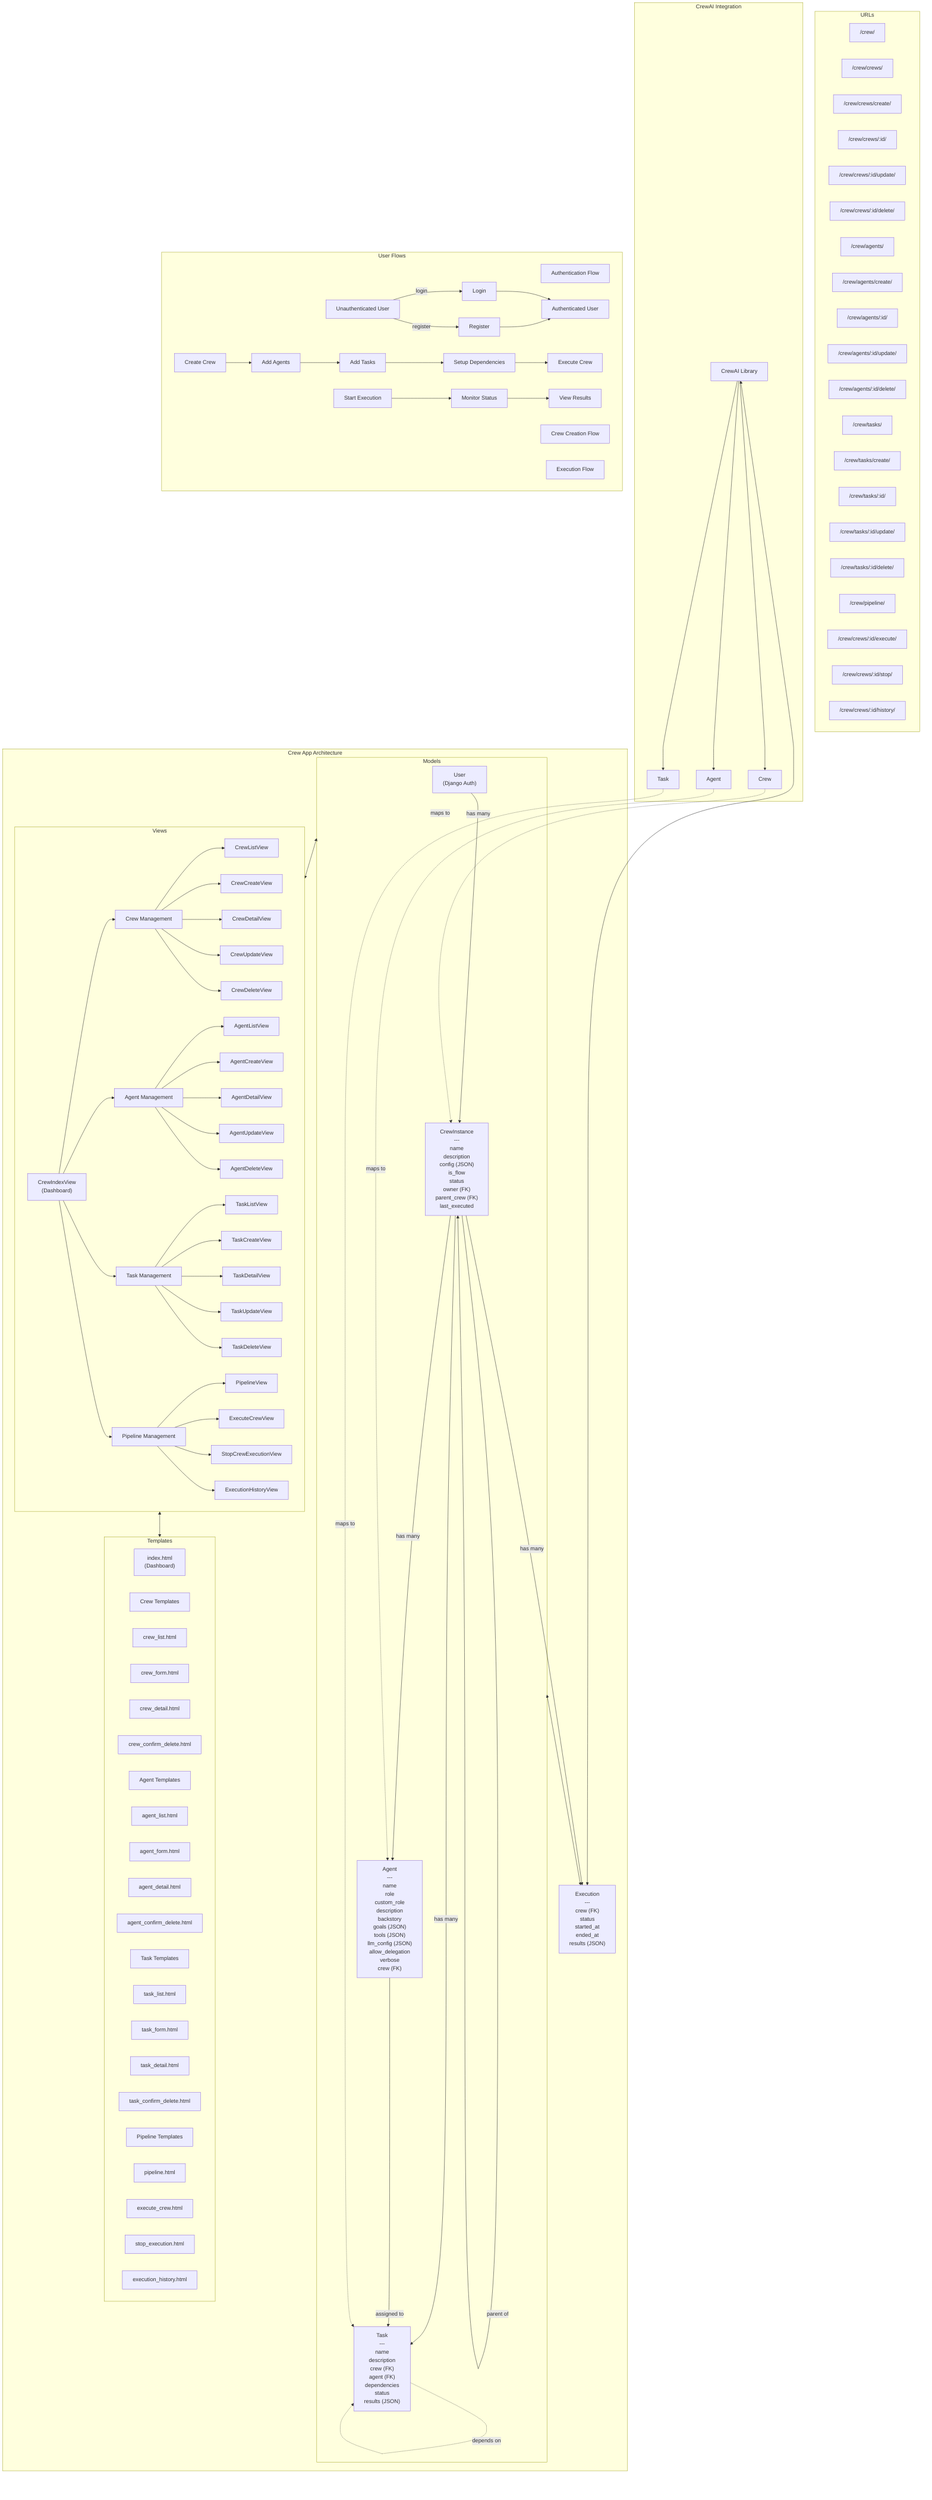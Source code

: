 %% Crew App Architecture Diagram

graph TB
    %% Main app components
    subgraph "Crew App Architecture"
        Models["Models"]
        Views["Views"]
        Templates["Templates"]
        Execution["Execution Engine"]
    end
    
    %% Model relationships
    subgraph "Models"
        User["User\n(Django Auth)"]
        CrewInstance["CrewInstance\n---\nname\ndescription\nconfig (JSON)\nis_flow\nstatus\nowner (FK)\nparent_crew (FK)\nlast_executed"]
        Agent["Agent\n---\nname\nrole\ncustom_role\ndescription\nbackstory\ngoals (JSON)\ntools (JSON)\nllm_config (JSON)\nallow_delegation\nverbose\ncrew (FK)"]
        Task["Task\n---\nname\ndescription\ncrew (FK)\nagent (FK)\ndependencies\nstatus\nresults (JSON)"]
        Execution["Execution\n---\ncrew (FK)\nstatus\nstarted_at\nended_at\nresults (JSON)"]
        
        %% Relationships
        User -->|has many| CrewInstance
        CrewInstance -->|parent of| CrewInstance
        CrewInstance -->|has many| Agent
        CrewInstance -->|has many| Task
        Agent -->|assigned to| Task
        CrewInstance -->|has many| Execution
        Task -.->|depends on| Task
    end
    
    %% Views structure
    subgraph "Views"
        %% Core Views
        IndexView["CrewIndexView\n(Dashboard)"]
        
        %% Crew Views
        CrewViews["Crew Management"]
        CrewListView["CrewListView"]
        CrewCreateView["CrewCreateView"]
        CrewDetailView["CrewDetailView"]
        CrewUpdateView["CrewUpdateView"]
        CrewDeleteView["CrewDeleteView"]
        
        %% Agent Views
        AgentViews["Agent Management"]
        AgentListView["AgentListView"]
        AgentCreateView["AgentCreateView"]
        AgentDetailView["AgentDetailView"]
        AgentUpdateView["AgentUpdateView"]
        AgentDeleteView["AgentDeleteView"]
        
        %% Task Views
        TaskViews["Task Management"]
        TaskListView["TaskListView"]
        TaskCreateView["TaskCreateView"]
        TaskDetailView["TaskDetailView"]
        TaskUpdateView["TaskUpdateView"]
        TaskDeleteView["TaskDeleteView"]
        
        %% Pipeline Views
        PipelineViews["Pipeline Management"]
        PipelineView["PipelineView"]
        ExecuteCrewView["ExecuteCrewView"]
        StopCrewExecutionView["StopCrewExecutionView"]
        ExecutionHistoryView["ExecutionHistoryView"]
        
        %% View Relationships
        IndexView --> CrewViews
        IndexView --> AgentViews
        IndexView --> TaskViews
        IndexView --> PipelineViews
        
        CrewViews --> CrewListView
        CrewViews --> CrewCreateView
        CrewViews --> CrewDetailView
        CrewViews --> CrewUpdateView
        CrewViews --> CrewDeleteView
        
        AgentViews --> AgentListView
        AgentViews --> AgentCreateView
        AgentViews --> AgentDetailView
        AgentViews --> AgentUpdateView
        AgentViews --> AgentDeleteView
        
        TaskViews --> TaskListView
        TaskViews --> TaskCreateView
        TaskViews --> TaskDetailView
        TaskViews --> TaskUpdateView
        TaskViews --> TaskDeleteView
        
        PipelineViews --> PipelineView
        PipelineViews --> ExecuteCrewView
        PipelineViews --> StopCrewExecutionView
        PipelineViews --> ExecutionHistoryView
    end
    
    %% Templates structure
    subgraph "Templates"
        %% Core Templates
        IndexTemplate["index.html\n(Dashboard)"]
        
        %% Crew Templates
        CrewTemplates["Crew Templates"]
        CrewListTemplate["crew_list.html"]
        CrewFormTemplate["crew_form.html"]
        CrewDetailTemplate["crew_detail.html"]
        CrewDeleteTemplate["crew_confirm_delete.html"]
        
        %% Agent Templates
        AgentTemplates["Agent Templates"]
        AgentListTemplate["agent_list.html"]
        AgentFormTemplate["agent_form.html"]
        AgentDetailTemplate["agent_detail.html"]
        AgentDeleteTemplate["agent_confirm_delete.html"]
        
        %% Task Templates
        TaskTemplates["Task Templates"]
        TaskListTemplate["task_list.html"]
        TaskFormTemplate["task_form.html"]
        TaskDetailTemplate["task_detail.html"]
        TaskDeleteTemplate["task_confirm_delete.html"]
        
        %% Pipeline Templates
        PipelineTemplates["Pipeline Templates"]
        PipelineTemplate["pipeline.html"]
        ExecuteCrewTemplate["execute_crew.html"]
        StopExecutionTemplate["stop_execution.html"]
        ExecutionHistoryTemplate["execution_history.html"]
    end
    
    %% URL Structure
    subgraph "URLs"
        RootURL["/crew/"]
        CrewsURL["/crew/crews/"]
        CrewCreateURL["/crew/crews/create/"]
        CrewDetailURL["/crew/crews/:id/"]
        CrewUpdateURL["/crew/crews/:id/update/"]
        CrewDeleteURL["/crew/crews/:id/delete/"]
        
        AgentsURL["/crew/agents/"]
        AgentCreateURL["/crew/agents/create/"]
        AgentDetailURL["/crew/agents/:id/"]
        AgentUpdateURL["/crew/agents/:id/update/"]
        AgentDeleteURL["/crew/agents/:id/delete/"]
        
        TasksURL["/crew/tasks/"]
        TaskCreateURL["/crew/tasks/create/"]
        TaskDetailURL["/crew/tasks/:id/"]
        TaskUpdateURL["/crew/tasks/:id/update/"]
        TaskDeleteURL["/crew/tasks/:id/delete/"]
        
        PipelineURL["/crew/pipeline/"]
        ExecuteCrewURL["/crew/crews/:id/execute/"]
        StopExecutionURL["/crew/crews/:id/stop/"]
        ExecutionHistoryURL["/crew/crews/:id/history/"]
    end
    
    %% Execution Integration
    subgraph "CrewAI Integration"
        CrewAI["CrewAI Library"]
        CrewClass["Crew"]
        AgentClass["Agent"]
        TaskClass["Task"]
        
        %% Relationships
        CrewAI --> CrewClass
        CrewAI --> AgentClass
        CrewAI --> TaskClass
        
        CrewClass -.->|maps to| CrewInstance
        AgentClass -.->|maps to| Agent
        TaskClass -.->|maps to| Task
    end
    
    %% User Flows
    subgraph "User Flows"
        %% Authentication Flow
        AuthFlow["Authentication Flow"]
        Unauthenticated["Unauthenticated User"]
        Authenticated["Authenticated User"]
        Login["Login"]
        Register["Register"]
        
        Unauthenticated -->|login| Login
        Unauthenticated -->|register| Register
        Login --> Authenticated
        Register --> Authenticated
        
        %% Crew Creation Flow
        CrewFlow["Crew Creation Flow"]
        CreateCrew["Create Crew"]
        AddAgents["Add Agents"]
        AddTasks["Add Tasks"]
        SetupDependencies["Setup Dependencies"]
        ExecuteCrew["Execute Crew"]
        
        CreateCrew --> AddAgents
        AddAgents --> AddTasks
        AddTasks --> SetupDependencies
        SetupDependencies --> ExecuteCrew
        
        %% Execution Flow
        ExecFlow["Execution Flow"]
        StartExecution["Start Execution"]
        MonitorStatus["Monitor Status"]
        ViewResults["View Results"]
        
        StartExecution --> MonitorStatus
        MonitorStatus --> ViewResults
    end
    
    %% Cross-component relationships
    Models <--> Views
    Views <--> Templates
    Models <--> Execution
    CrewAI <--> Execution